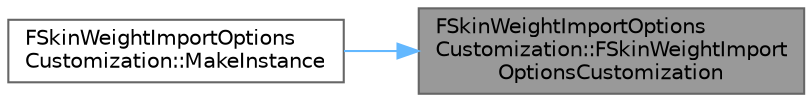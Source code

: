 digraph "FSkinWeightImportOptionsCustomization::FSkinWeightImportOptionsCustomization"
{
 // INTERACTIVE_SVG=YES
 // LATEX_PDF_SIZE
  bgcolor="transparent";
  edge [fontname=Helvetica,fontsize=10,labelfontname=Helvetica,labelfontsize=10];
  node [fontname=Helvetica,fontsize=10,shape=box,height=0.2,width=0.4];
  rankdir="RL";
  Node1 [id="Node000001",label="FSkinWeightImportOptions\lCustomization::FSkinWeightImport\lOptionsCustomization",height=0.2,width=0.4,color="gray40", fillcolor="grey60", style="filled", fontcolor="black",tooltip=" "];
  Node1 -> Node2 [id="edge1_Node000001_Node000002",dir="back",color="steelblue1",style="solid",tooltip=" "];
  Node2 [id="Node000002",label="FSkinWeightImportOptions\lCustomization::MakeInstance",height=0.2,width=0.4,color="grey40", fillcolor="white", style="filled",URL="$d4/d1a/classFSkinWeightImportOptionsCustomization.html#ac03e8273a510691f968c04e8a6b29188",tooltip=" "];
}
